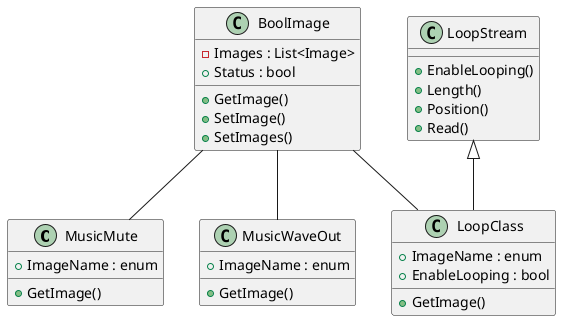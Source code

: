 @startuml

class MusicMute
{
    +ImageName : enum
    +GetImage()
}

class MusicWaveOut
{
    +ImageName : enum
    +GetImage()
}

class LoopClass
{
    +ImageName : enum
    +EnableLooping : bool
    +GetImage()
}

class BoolImage
{
    -Images : List<Image>
    +Status : bool
    +GetImage()
    +SetImage()
    +SetImages()
}

class LoopStream {
    +EnableLooping()
    +Length()
    +Position() 
    +Read()
}

BoolImage -- MusicMute
BoolImage -- MusicWaveOut
BoolImage -- LoopClass
LoopStream <|-- LoopClass

@enduml
